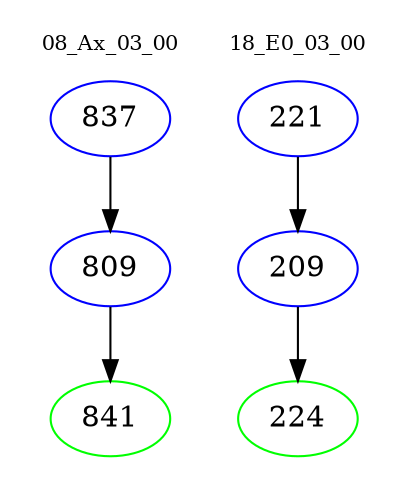 digraph{
subgraph cluster_0 {
color = white
label = "08_Ax_03_00";
fontsize=10;
T0_837 [label="837", color="blue"]
T0_837 -> T0_809 [color="black"]
T0_809 [label="809", color="blue"]
T0_809 -> T0_841 [color="black"]
T0_841 [label="841", color="green"]
}
subgraph cluster_1 {
color = white
label = "18_E0_03_00";
fontsize=10;
T1_221 [label="221", color="blue"]
T1_221 -> T1_209 [color="black"]
T1_209 [label="209", color="blue"]
T1_209 -> T1_224 [color="black"]
T1_224 [label="224", color="green"]
}
}
